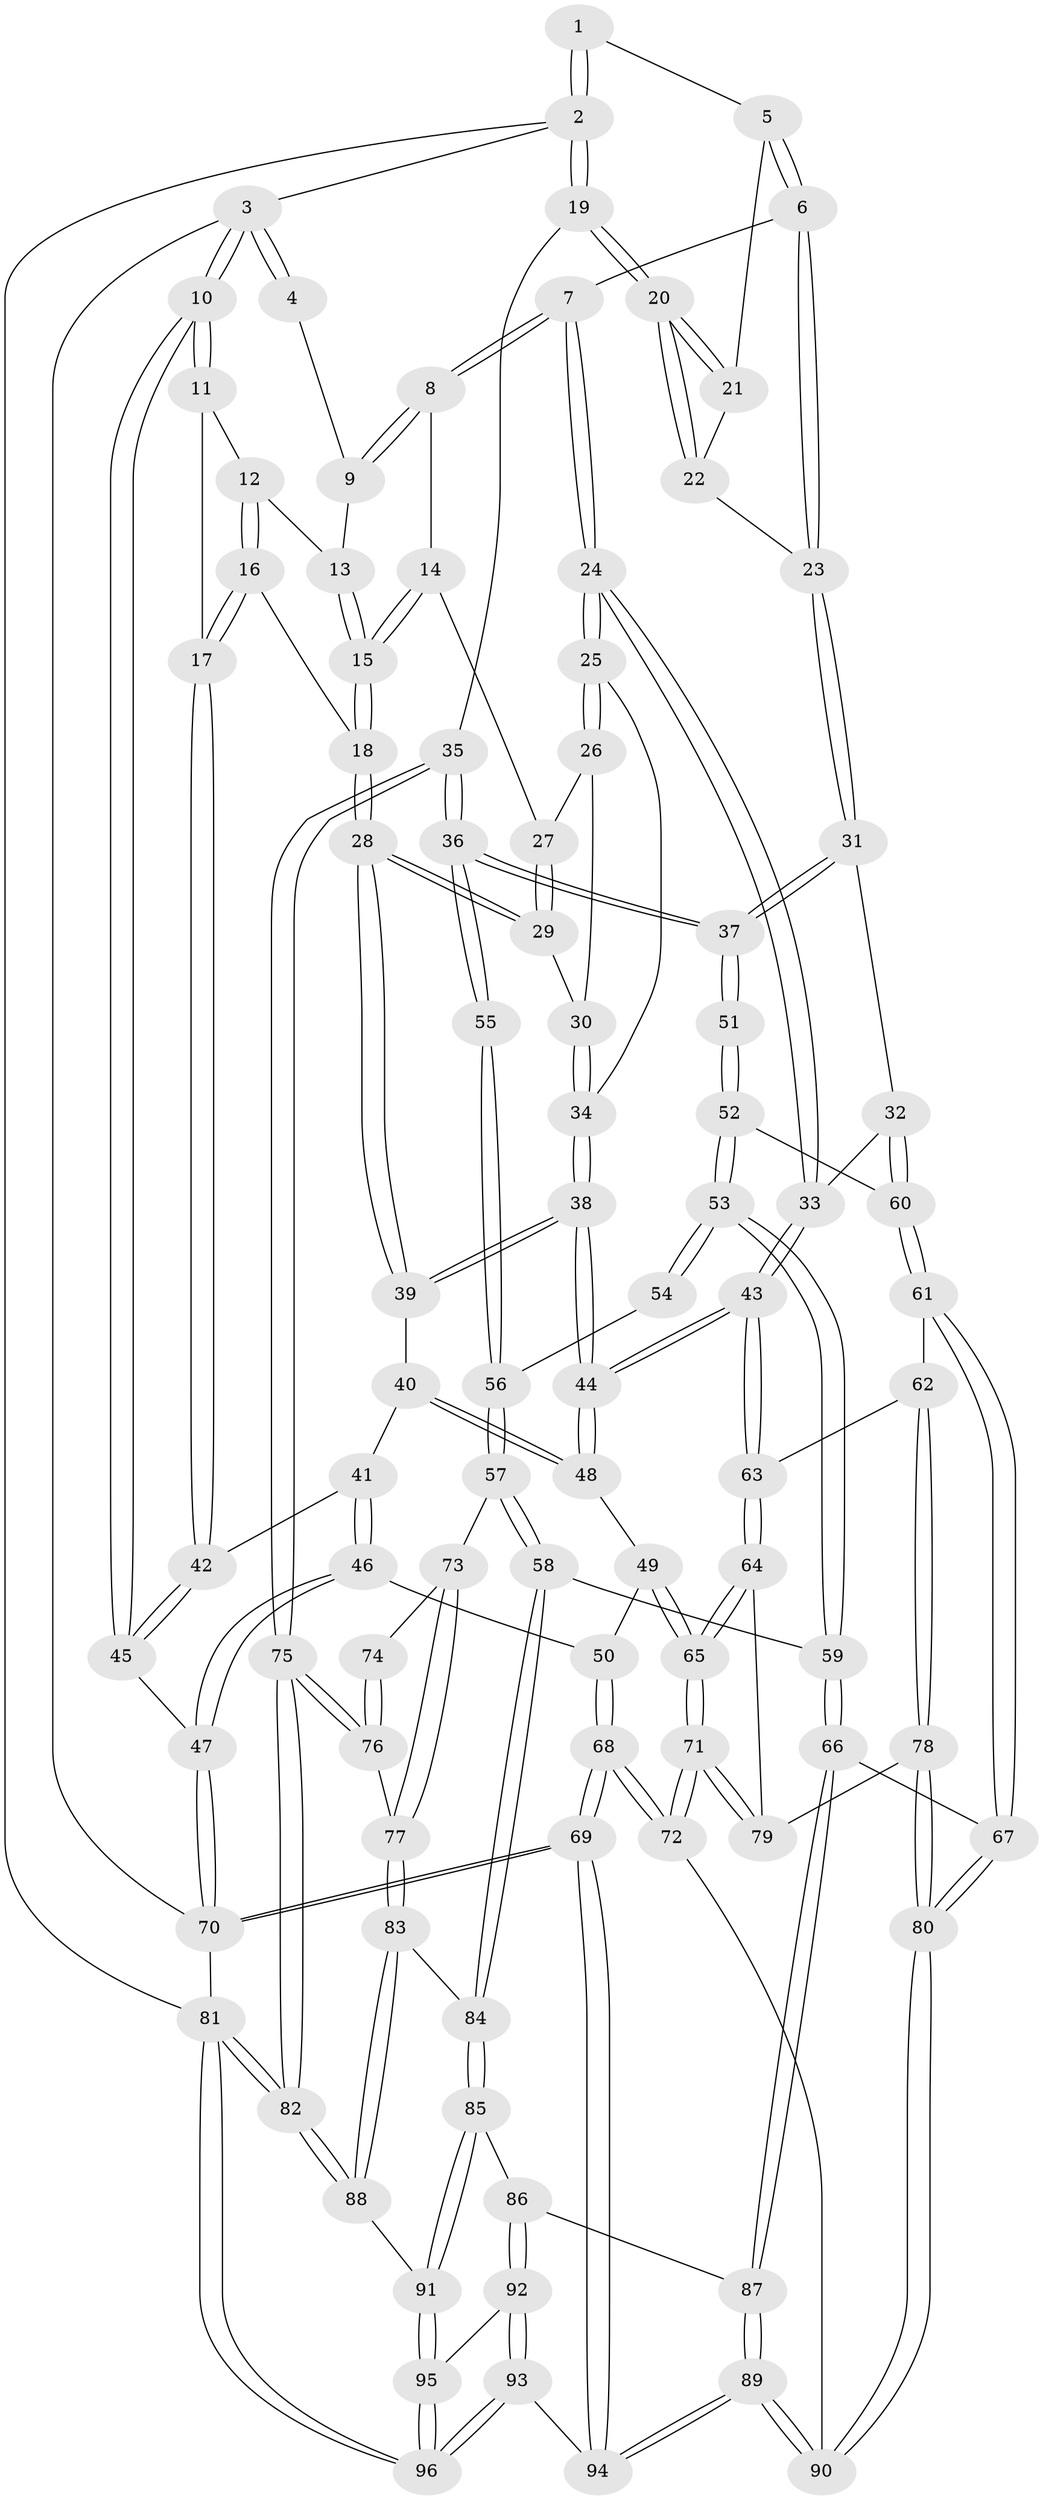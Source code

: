 // Generated by graph-tools (version 1.1) at 2025/11/02/27/25 16:11:52]
// undirected, 96 vertices, 237 edges
graph export_dot {
graph [start="1"]
  node [color=gray90,style=filled];
  1 [pos="+0.8334083951575058+0"];
  2 [pos="+1+0"];
  3 [pos="+0+0"];
  4 [pos="+0.3505210987186126+0"];
  5 [pos="+0.7776899961294492+0.0438476408331342"];
  6 [pos="+0.7659578546774546+0.06564749698617758"];
  7 [pos="+0.57669112099336+0.2084628816119557"];
  8 [pos="+0.4731459071235587+0.17268337118505056"];
  9 [pos="+0.3496254563818972+0.007858385334273254"];
  10 [pos="+0+0"];
  11 [pos="+0.06492680655442376+0.08609026336480259"];
  12 [pos="+0.1659526156768068+0.12656591165426886"];
  13 [pos="+0.2697128734812458+0.09106617846778221"];
  14 [pos="+0.4238514255006637+0.22096808359036105"];
  15 [pos="+0.271923154294445+0.28063159732807186"];
  16 [pos="+0.14068441124283942+0.3249113473566141"];
  17 [pos="+0.050740946548788475+0.34831504416426173"];
  18 [pos="+0.23263129674165442+0.33943749578441806"];
  19 [pos="+1+0.33457748193561987"];
  20 [pos="+1+0.2993586898293593"];
  21 [pos="+0.9481464810710187+0.20310569697894407"];
  22 [pos="+0.9124556743645793+0.2784860652761738"];
  23 [pos="+0.8323215012563588+0.3095251553670929"];
  24 [pos="+0.5951746481311567+0.39760904754132836"];
  25 [pos="+0.5341341857841807+0.3973225628016433"];
  26 [pos="+0.4131077436360451+0.31198662740992245"];
  27 [pos="+0.4087920440555623+0.2948993463826491"];
  28 [pos="+0.2522642566733468+0.36284904618694075"];
  29 [pos="+0.3300332040303042+0.3530708769553145"];
  30 [pos="+0.404082358796494+0.36556868538403997"];
  31 [pos="+0.8263565330974939+0.3845484033390743"];
  32 [pos="+0.642986046886789+0.4640782371208547"];
  33 [pos="+0.6341926855764362+0.45776664134572165"];
  34 [pos="+0.4475563450617026+0.40595532999721673"];
  35 [pos="+1+0.5080218503230571"];
  36 [pos="+1+0.511325766665893"];
  37 [pos="+1+0.48860191599747277"];
  38 [pos="+0.3155184355427178+0.5073132455475488"];
  39 [pos="+0.29626577697457024+0.48619340357212804"];
  40 [pos="+0.15553628002735118+0.5198401707486057"];
  41 [pos="+0.11392703981311508+0.5001691245723346"];
  42 [pos="+0.03161491805149928+0.35864759957890135"];
  43 [pos="+0.3605994704163162+0.5953585116919692"];
  44 [pos="+0.3351464945604138+0.5649224360183842"];
  45 [pos="+0+0.380733720003178"];
  46 [pos="+0.057532881409082894+0.6202580027975734"];
  47 [pos="+0+0.6170901401484573"];
  48 [pos="+0.16650816225435977+0.6231515658717286"];
  49 [pos="+0.16540648215145537+0.6244485867116925"];
  50 [pos="+0.09661651954040335+0.6406644526732508"];
  51 [pos="+0.9105676351130032+0.5394226490016287"];
  52 [pos="+0.6908470985841746+0.5706526195509094"];
  53 [pos="+0.7479735692677936+0.6583532167176483"];
  54 [pos="+0.8338893924174537+0.6143439092496634"];
  55 [pos="+1+0.5862419825448285"];
  56 [pos="+0.8879725546807173+0.6272562153498201"];
  57 [pos="+0.7784619764885106+0.7177819343613872"];
  58 [pos="+0.7768341808096968+0.7182242293903409"];
  59 [pos="+0.766115964531276+0.7108741307161544"];
  60 [pos="+0.662502200440084+0.5423905524238355"];
  61 [pos="+0.5654058911189149+0.6644952560238931"];
  62 [pos="+0.4610076434688589+0.689051464688128"];
  63 [pos="+0.3659874718235037+0.6228778576077205"];
  64 [pos="+0.27575161047243035+0.7630408047818854"];
  65 [pos="+0.24986735986090639+0.7859334176936121"];
  66 [pos="+0.6311592781180295+0.8064944236925946"];
  67 [pos="+0.6206664370185323+0.8038649919783404"];
  68 [pos="+0.13620714832952793+0.968714392585091"];
  69 [pos="+0+1"];
  70 [pos="+0+1"];
  71 [pos="+0.19482649204321195+0.8801613951248878"];
  72 [pos="+0.13847308882300105+0.96646621160799"];
  73 [pos="+0.9031596346540905+0.6975362116450602"];
  74 [pos="+0.9543478567448076+0.6574926199984945"];
  75 [pos="+1+0.7515226210588662"];
  76 [pos="+0.9472066228206718+0.7937764600758423"];
  77 [pos="+0.9387225245561196+0.7960120912305709"];
  78 [pos="+0.47249099980570297+0.8142472541783591"];
  79 [pos="+0.458666142861292+0.8122013261320271"];
  80 [pos="+0.49310189998911125+0.8491468021591715"];
  81 [pos="+1+1"];
  82 [pos="+1+1"];
  83 [pos="+0.8942114228521598+0.830843902051829"];
  84 [pos="+0.8301037114096643+0.8293934530361797"];
  85 [pos="+0.8223435417247763+0.8448470216947074"];
  86 [pos="+0.7813458748723823+0.8980049289845791"];
  87 [pos="+0.6713019682203747+0.8854654433184335"];
  88 [pos="+0.9505631537068094+0.9048202652029426"];
  89 [pos="+0.5623906245746978+1"];
  90 [pos="+0.4868406624462069+0.8728486599198861"];
  91 [pos="+0.900583737772066+0.9580098158274026"];
  92 [pos="+0.7824692230651059+0.9067325640188301"];
  93 [pos="+0.7259962038405576+1"];
  94 [pos="+0.5624212202597936+1"];
  95 [pos="+0.8912360725028114+0.9836518501352953"];
  96 [pos="+0.915942272610099+1"];
  1 -- 2;
  1 -- 2;
  1 -- 5;
  2 -- 3;
  2 -- 19;
  2 -- 19;
  2 -- 81;
  3 -- 4;
  3 -- 4;
  3 -- 10;
  3 -- 10;
  3 -- 70;
  4 -- 9;
  5 -- 6;
  5 -- 6;
  5 -- 21;
  6 -- 7;
  6 -- 23;
  6 -- 23;
  7 -- 8;
  7 -- 8;
  7 -- 24;
  7 -- 24;
  8 -- 9;
  8 -- 9;
  8 -- 14;
  9 -- 13;
  10 -- 11;
  10 -- 11;
  10 -- 45;
  10 -- 45;
  11 -- 12;
  11 -- 17;
  12 -- 13;
  12 -- 16;
  12 -- 16;
  13 -- 15;
  13 -- 15;
  14 -- 15;
  14 -- 15;
  14 -- 27;
  15 -- 18;
  15 -- 18;
  16 -- 17;
  16 -- 17;
  16 -- 18;
  17 -- 42;
  17 -- 42;
  18 -- 28;
  18 -- 28;
  19 -- 20;
  19 -- 20;
  19 -- 35;
  20 -- 21;
  20 -- 21;
  20 -- 22;
  20 -- 22;
  21 -- 22;
  22 -- 23;
  23 -- 31;
  23 -- 31;
  24 -- 25;
  24 -- 25;
  24 -- 33;
  24 -- 33;
  25 -- 26;
  25 -- 26;
  25 -- 34;
  26 -- 27;
  26 -- 30;
  27 -- 29;
  27 -- 29;
  28 -- 29;
  28 -- 29;
  28 -- 39;
  28 -- 39;
  29 -- 30;
  30 -- 34;
  30 -- 34;
  31 -- 32;
  31 -- 37;
  31 -- 37;
  32 -- 33;
  32 -- 60;
  32 -- 60;
  33 -- 43;
  33 -- 43;
  34 -- 38;
  34 -- 38;
  35 -- 36;
  35 -- 36;
  35 -- 75;
  35 -- 75;
  36 -- 37;
  36 -- 37;
  36 -- 55;
  36 -- 55;
  37 -- 51;
  37 -- 51;
  38 -- 39;
  38 -- 39;
  38 -- 44;
  38 -- 44;
  39 -- 40;
  40 -- 41;
  40 -- 48;
  40 -- 48;
  41 -- 42;
  41 -- 46;
  41 -- 46;
  42 -- 45;
  42 -- 45;
  43 -- 44;
  43 -- 44;
  43 -- 63;
  43 -- 63;
  44 -- 48;
  44 -- 48;
  45 -- 47;
  46 -- 47;
  46 -- 47;
  46 -- 50;
  47 -- 70;
  47 -- 70;
  48 -- 49;
  49 -- 50;
  49 -- 65;
  49 -- 65;
  50 -- 68;
  50 -- 68;
  51 -- 52;
  51 -- 52;
  52 -- 53;
  52 -- 53;
  52 -- 60;
  53 -- 54;
  53 -- 54;
  53 -- 59;
  53 -- 59;
  54 -- 56;
  55 -- 56;
  55 -- 56;
  56 -- 57;
  56 -- 57;
  57 -- 58;
  57 -- 58;
  57 -- 73;
  58 -- 59;
  58 -- 84;
  58 -- 84;
  59 -- 66;
  59 -- 66;
  60 -- 61;
  60 -- 61;
  61 -- 62;
  61 -- 67;
  61 -- 67;
  62 -- 63;
  62 -- 78;
  62 -- 78;
  63 -- 64;
  63 -- 64;
  64 -- 65;
  64 -- 65;
  64 -- 79;
  65 -- 71;
  65 -- 71;
  66 -- 67;
  66 -- 87;
  66 -- 87;
  67 -- 80;
  67 -- 80;
  68 -- 69;
  68 -- 69;
  68 -- 72;
  68 -- 72;
  69 -- 70;
  69 -- 70;
  69 -- 94;
  69 -- 94;
  70 -- 81;
  71 -- 72;
  71 -- 72;
  71 -- 79;
  71 -- 79;
  72 -- 90;
  73 -- 74;
  73 -- 77;
  73 -- 77;
  74 -- 76;
  74 -- 76;
  75 -- 76;
  75 -- 76;
  75 -- 82;
  75 -- 82;
  76 -- 77;
  77 -- 83;
  77 -- 83;
  78 -- 79;
  78 -- 80;
  78 -- 80;
  80 -- 90;
  80 -- 90;
  81 -- 82;
  81 -- 82;
  81 -- 96;
  81 -- 96;
  82 -- 88;
  82 -- 88;
  83 -- 84;
  83 -- 88;
  83 -- 88;
  84 -- 85;
  84 -- 85;
  85 -- 86;
  85 -- 91;
  85 -- 91;
  86 -- 87;
  86 -- 92;
  86 -- 92;
  87 -- 89;
  87 -- 89;
  88 -- 91;
  89 -- 90;
  89 -- 90;
  89 -- 94;
  89 -- 94;
  91 -- 95;
  91 -- 95;
  92 -- 93;
  92 -- 93;
  92 -- 95;
  93 -- 94;
  93 -- 96;
  93 -- 96;
  95 -- 96;
  95 -- 96;
}
